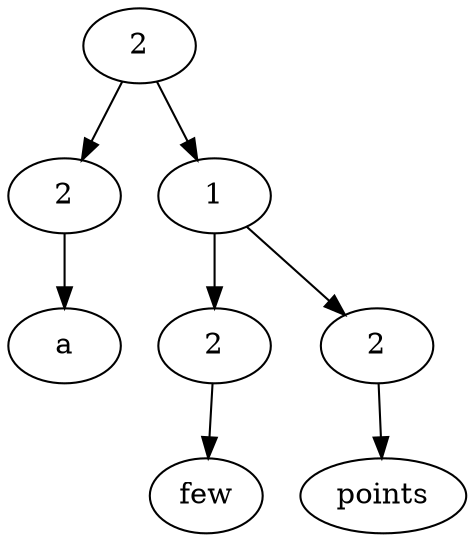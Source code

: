 digraph G{Node0 [label="2"]
Node0 -> Node1
Node0 -> Node3
Node1 [label="2"]
Node1 -> Node2
Node3 [label="1"]
Node3 -> Node4
Node3 -> Node6
Node2 [label="a"]
Node4 [label="2"]
Node4 -> Node5
Node6 [label="2"]
Node6 -> Node7
Node5 [label="few"]
Node7 [label="points"]
}